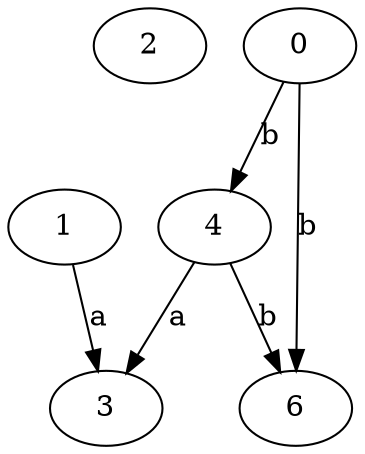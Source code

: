 strict digraph  {
2;
3;
0;
4;
6;
1;
0 -> 4  [label=b];
0 -> 6  [label=b];
4 -> 3  [label=a];
4 -> 6  [label=b];
1 -> 3  [label=a];
}
